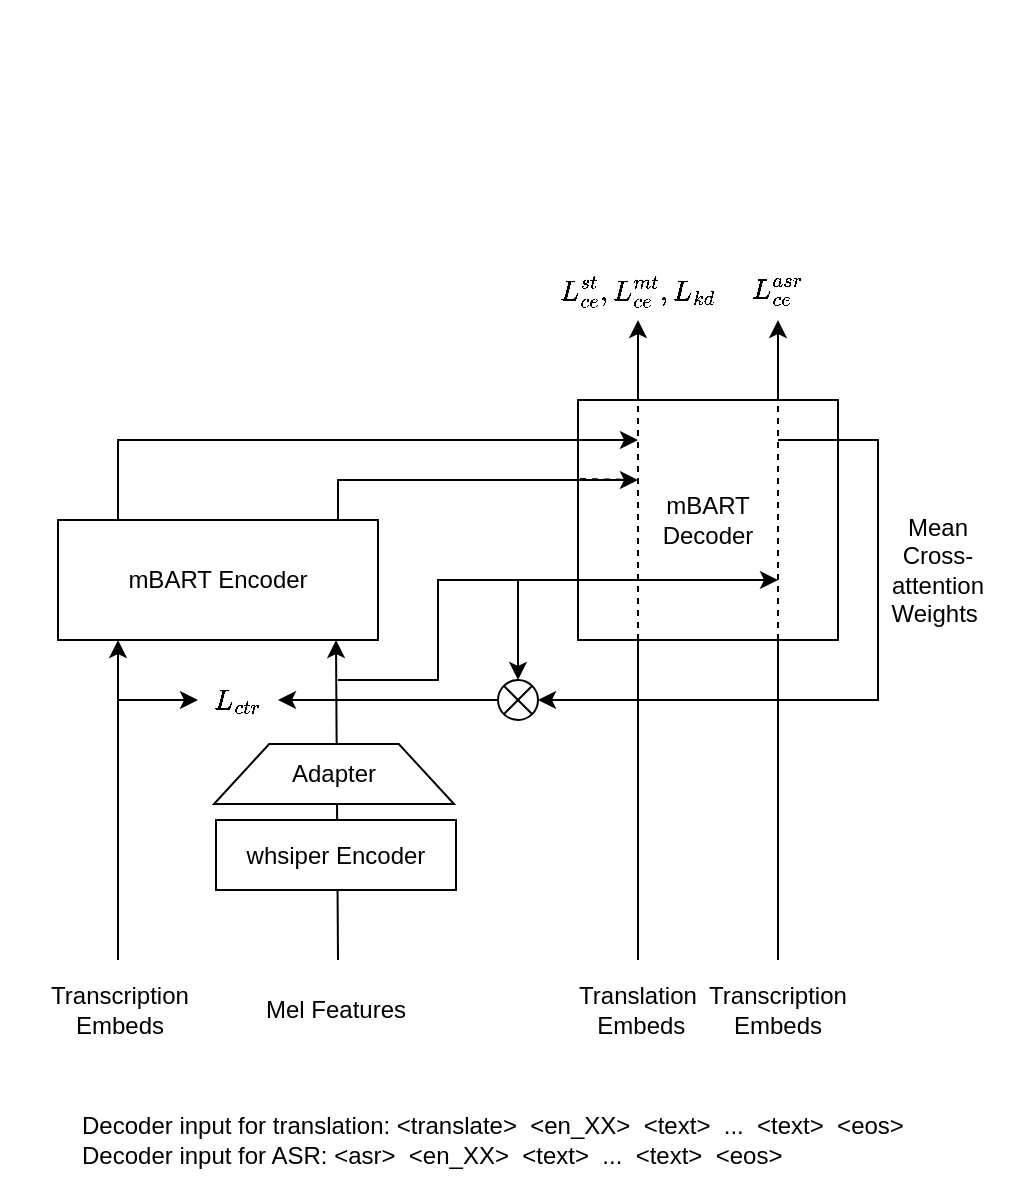 <mxfile version="20.8.3" type="github">
  <diagram id="LzPSjrBE9QoCUfWx3sxA" name="第 1 页">
    <mxGraphModel dx="1303" dy="721" grid="1" gridSize="10" guides="1" tooltips="1" connect="1" arrows="1" fold="1" page="1" pageScale="1" pageWidth="827" pageHeight="1169" math="1" shadow="0">
      <root>
        <mxCell id="0" />
        <mxCell id="1" parent="0" />
        <mxCell id="XcR_hyQz9Lz4EqXfj8F2-8" value="" style="endArrow=classic;html=1;rounded=0;" parent="1" edge="1">
          <mxGeometry width="50" height="50" relative="1" as="geometry">
            <mxPoint x="350" y="560" as="sourcePoint" />
            <mxPoint x="349" y="400" as="targetPoint" />
          </mxGeometry>
        </mxCell>
        <mxCell id="XcR_hyQz9Lz4EqXfj8F2-17" value="" style="endArrow=classic;html=1;rounded=0;" parent="1" edge="1">
          <mxGeometry width="50" height="50" relative="1" as="geometry">
            <mxPoint x="570" y="560" as="sourcePoint" />
            <mxPoint x="570" y="240" as="targetPoint" />
          </mxGeometry>
        </mxCell>
        <mxCell id="0G6d_ehzXhg5Y8yu2oGZ-14" value="" style="endArrow=classic;html=1;rounded=0;fillColor=#00CCCC;" parent="1" edge="1">
          <mxGeometry width="50" height="50" relative="1" as="geometry">
            <mxPoint x="240" y="560" as="sourcePoint" />
            <mxPoint x="240" y="400" as="targetPoint" />
          </mxGeometry>
        </mxCell>
        <mxCell id="6upp-07kbXE14_Z9a57g-2" value="Transcription&lt;br&gt;Embeds" style="text;html=1;strokeColor=none;fillColor=none;align=center;verticalAlign=middle;whiteSpace=wrap;rounded=0;" vertex="1" parent="1">
          <mxGeometry x="181" y="570" width="120" height="30" as="geometry" />
        </mxCell>
        <mxCell id="6upp-07kbXE14_Z9a57g-4" value="Mel Features" style="text;html=1;strokeColor=none;fillColor=none;align=center;verticalAlign=middle;whiteSpace=wrap;rounded=0;" vertex="1" parent="1">
          <mxGeometry x="289" y="570" width="120" height="30" as="geometry" />
        </mxCell>
        <mxCell id="6upp-07kbXE14_Z9a57g-10" value="" style="group" vertex="1" connectable="0" parent="1">
          <mxGeometry x="420" y="80" width="250" height="20" as="geometry" />
        </mxCell>
        <mxCell id="XcR_hyQz9Lz4EqXfj8F2-18" value="" style="endArrow=classic;html=1;rounded=0;" parent="6upp-07kbXE14_Z9a57g-10" edge="1">
          <mxGeometry width="50" height="50" relative="1" as="geometry">
            <mxPoint x="80" y="480" as="sourcePoint" />
            <mxPoint x="80" y="160" as="targetPoint" />
            <Array as="points" />
          </mxGeometry>
        </mxCell>
        <mxCell id="XcR_hyQz9Lz4EqXfj8F2-2" value="mBART&lt;br&gt;Decoder" style="rounded=0;whiteSpace=wrap;html=1;" parent="1" vertex="1">
          <mxGeometry x="470" y="280" width="130" height="120" as="geometry" />
        </mxCell>
        <mxCell id="6upp-07kbXE14_Z9a57g-11" value="" style="endArrow=none;dashed=1;html=1;rounded=0;" edge="1" parent="1">
          <mxGeometry width="50" height="50" relative="1" as="geometry">
            <mxPoint x="500" y="400" as="sourcePoint" />
            <mxPoint x="500" y="280" as="targetPoint" />
          </mxGeometry>
        </mxCell>
        <mxCell id="6upp-07kbXE14_Z9a57g-12" value="" style="endArrow=none;dashed=1;html=1;rounded=0;" edge="1" parent="1">
          <mxGeometry width="50" height="50" relative="1" as="geometry">
            <mxPoint x="570" y="400" as="sourcePoint" />
            <mxPoint x="570" y="280" as="targetPoint" />
          </mxGeometry>
        </mxCell>
        <mxCell id="6upp-07kbXE14_Z9a57g-14" value="" style="endArrow=none;dashed=1;html=1;rounded=0;exitX=0.008;exitY=0.329;exitDx=0;exitDy=0;exitPerimeter=0;" edge="1" parent="1" source="XcR_hyQz9Lz4EqXfj8F2-2">
          <mxGeometry width="50" height="50" relative="1" as="geometry">
            <mxPoint x="390" y="370" as="sourcePoint" />
            <mxPoint x="500" y="320" as="targetPoint" />
          </mxGeometry>
        </mxCell>
        <mxCell id="6upp-07kbXE14_Z9a57g-16" value="" style="endArrow=none;dashed=1;html=1;rounded=0;" edge="1" parent="1">
          <mxGeometry width="50" height="50" relative="1" as="geometry">
            <mxPoint x="470" y="370" as="sourcePoint" />
            <mxPoint x="570" y="370" as="targetPoint" />
          </mxGeometry>
        </mxCell>
        <mxCell id="6upp-07kbXE14_Z9a57g-19" value="" style="shape=sumEllipse;perimeter=ellipsePerimeter;whiteSpace=wrap;html=1;backgroundOutline=1;" vertex="1" parent="1">
          <mxGeometry x="430" y="420" width="20" height="20" as="geometry" />
        </mxCell>
        <mxCell id="6upp-07kbXE14_Z9a57g-21" value="" style="endArrow=classic;html=1;rounded=0;entryX=1;entryY=0.5;entryDx=0;entryDy=0;" edge="1" parent="1" target="6upp-07kbXE14_Z9a57g-19">
          <mxGeometry width="50" height="50" relative="1" as="geometry">
            <mxPoint x="570" y="300" as="sourcePoint" />
            <mxPoint x="760" y="380" as="targetPoint" />
            <Array as="points">
              <mxPoint x="620" y="300" />
              <mxPoint x="620" y="430" />
            </Array>
          </mxGeometry>
        </mxCell>
        <mxCell id="6upp-07kbXE14_Z9a57g-7" value="" style="endArrow=classic;html=1;rounded=0;" edge="1" parent="1">
          <mxGeometry width="50" height="50" relative="1" as="geometry">
            <mxPoint x="350" y="420" as="sourcePoint" />
            <mxPoint x="570" y="370" as="targetPoint" />
            <Array as="points">
              <mxPoint x="400" y="420" />
              <mxPoint x="400" y="370" />
            </Array>
          </mxGeometry>
        </mxCell>
        <mxCell id="0G6d_ehzXhg5Y8yu2oGZ-15" value="" style="endArrow=classic;html=1;rounded=0;" parent="1" edge="1">
          <mxGeometry width="50" height="50" relative="1" as="geometry">
            <mxPoint x="240" y="340" as="sourcePoint" />
            <mxPoint x="500" y="300" as="targetPoint" />
            <Array as="points">
              <mxPoint x="240" y="300" />
            </Array>
          </mxGeometry>
        </mxCell>
        <mxCell id="XcR_hyQz9Lz4EqXfj8F2-3" value="" style="endArrow=classic;html=1;rounded=0;exitX=0.875;exitY=0.167;exitDx=0;exitDy=0;exitPerimeter=0;" parent="1" source="0G6d_ehzXhg5Y8yu2oGZ-4" edge="1">
          <mxGeometry width="50" height="50" relative="1" as="geometry">
            <mxPoint x="440" y="360" as="sourcePoint" />
            <mxPoint x="500" y="320" as="targetPoint" />
            <Array as="points">
              <mxPoint x="350" y="320" />
            </Array>
          </mxGeometry>
        </mxCell>
        <mxCell id="6upp-07kbXE14_Z9a57g-6" value="" style="group" vertex="1" connectable="0" parent="1">
          <mxGeometry x="288" y="452" width="120" height="30" as="geometry" />
        </mxCell>
        <mxCell id="0G6d_ehzXhg5Y8yu2oGZ-1" value="" style="verticalLabelPosition=middle;verticalAlign=middle;html=1;shape=trapezoid;perimeter=trapezoidPerimeter;whiteSpace=wrap;size=0.23;arcSize=10;flipV=1;labelPosition=center;align=center;rotation=-180;" parent="6upp-07kbXE14_Z9a57g-6" vertex="1">
          <mxGeometry width="120" height="30" as="geometry" />
        </mxCell>
        <mxCell id="0G6d_ehzXhg5Y8yu2oGZ-2" value="Adapter" style="text;strokeColor=none;align=center;fillColor=none;html=1;verticalAlign=middle;whiteSpace=wrap;rounded=0;" parent="6upp-07kbXE14_Z9a57g-6" vertex="1">
          <mxGeometry x="30" width="60" height="30" as="geometry" />
        </mxCell>
        <mxCell id="0G6d_ehzXhg5Y8yu2oGZ-4" value="mBART Encoder" style="rounded=0;whiteSpace=wrap;html=1;" parent="1" vertex="1">
          <mxGeometry x="210" y="340" width="160" height="60" as="geometry" />
        </mxCell>
        <mxCell id="6upp-07kbXE14_Z9a57g-22" value="" style="endArrow=classic;html=1;rounded=0;entryX=0.5;entryY=0;entryDx=0;entryDy=0;" edge="1" parent="1" target="6upp-07kbXE14_Z9a57g-19">
          <mxGeometry width="50" height="50" relative="1" as="geometry">
            <mxPoint x="440" y="370" as="sourcePoint" />
            <mxPoint x="440" y="320" as="targetPoint" />
          </mxGeometry>
        </mxCell>
        <mxCell id="6upp-07kbXE14_Z9a57g-23" value="" style="endArrow=classic;html=1;rounded=0;exitX=0;exitY=0.5;exitDx=0;exitDy=0;" edge="1" parent="1" source="6upp-07kbXE14_Z9a57g-19">
          <mxGeometry width="50" height="50" relative="1" as="geometry">
            <mxPoint x="390" y="370" as="sourcePoint" />
            <mxPoint x="320" y="430" as="targetPoint" />
          </mxGeometry>
        </mxCell>
        <mxCell id="6upp-07kbXE14_Z9a57g-24" value="" style="endArrow=classic;html=1;rounded=0;" edge="1" parent="1">
          <mxGeometry width="50" height="50" relative="1" as="geometry">
            <mxPoint x="240" y="430" as="sourcePoint" />
            <mxPoint x="280" y="430" as="targetPoint" />
          </mxGeometry>
        </mxCell>
        <mxCell id="6upp-07kbXE14_Z9a57g-25" value="$$L_{ctr}$$" style="text;html=1;strokeColor=none;fillColor=none;align=center;verticalAlign=middle;whiteSpace=wrap;rounded=0;" vertex="1" parent="1">
          <mxGeometry x="270" y="415" width="60" height="30" as="geometry" />
        </mxCell>
        <mxCell id="6upp-07kbXE14_Z9a57g-26" value="Transcription &lt;br&gt;Embeds" style="text;html=1;strokeColor=none;fillColor=none;align=center;verticalAlign=middle;whiteSpace=wrap;rounded=0;" vertex="1" parent="1">
          <mxGeometry x="510" y="570" width="120" height="30" as="geometry" />
        </mxCell>
        <mxCell id="6upp-07kbXE14_Z9a57g-27" value="Translation&lt;br&gt;&amp;nbsp;Embeds" style="text;html=1;strokeColor=none;fillColor=none;align=center;verticalAlign=middle;whiteSpace=wrap;rounded=0;" vertex="1" parent="1">
          <mxGeometry x="440" y="570" width="120" height="30" as="geometry" />
        </mxCell>
        <mxCell id="6upp-07kbXE14_Z9a57g-28" value="$$L_{ce}^{st},L_{ce}^{mt},L_{kd}&lt;br&gt;$$" style="text;html=1;strokeColor=none;fillColor=none;align=center;verticalAlign=middle;whiteSpace=wrap;rounded=0;" vertex="1" parent="1">
          <mxGeometry x="470" y="210" width="60" height="30" as="geometry" />
        </mxCell>
        <mxCell id="6upp-07kbXE14_Z9a57g-30" value="$$L_{ce}^{asr}$$" style="text;html=1;strokeColor=none;fillColor=none;align=center;verticalAlign=middle;whiteSpace=wrap;rounded=0;" vertex="1" parent="1">
          <mxGeometry x="540" y="210" width="60" height="30" as="geometry" />
        </mxCell>
        <mxCell id="6upp-07kbXE14_Z9a57g-31" value="Mean Cross-attention Weights&amp;nbsp;" style="text;html=1;strokeColor=none;fillColor=none;align=center;verticalAlign=middle;whiteSpace=wrap;rounded=0;" vertex="1" parent="1">
          <mxGeometry x="620" y="350" width="60" height="30" as="geometry" />
        </mxCell>
        <mxCell id="XcR_hyQz9Lz4EqXfj8F2-1" value="whsiper Encoder" style="rounded=0;whiteSpace=wrap;html=1;" parent="1" vertex="1">
          <mxGeometry x="289" y="490" width="120" height="35" as="geometry" />
        </mxCell>
        <mxCell id="6upp-07kbXE14_Z9a57g-33" value="Decoder input for translation: &amp;lt;translate&amp;gt;&amp;nbsp; &amp;lt;en_XX&amp;gt;&amp;nbsp; &amp;lt;text&amp;gt;&amp;nbsp; ...&amp;nbsp; &amp;lt;text&amp;gt;&amp;nbsp; &amp;lt;eos&amp;gt;&lt;br&gt;Decoder input for ASR: &amp;lt;asr&amp;gt;&amp;nbsp; &amp;lt;en_XX&amp;gt;&amp;nbsp; &amp;lt;text&amp;gt;&amp;nbsp; ...&amp;nbsp; &amp;lt;text&amp;gt;&amp;nbsp; &amp;lt;eos&amp;gt;" style="text;strokeColor=none;align=left;fillColor=none;html=1;verticalAlign=middle;whiteSpace=wrap;rounded=0;" vertex="1" parent="1">
          <mxGeometry x="220" y="630" width="471" height="40" as="geometry" />
        </mxCell>
      </root>
    </mxGraphModel>
  </diagram>
</mxfile>
